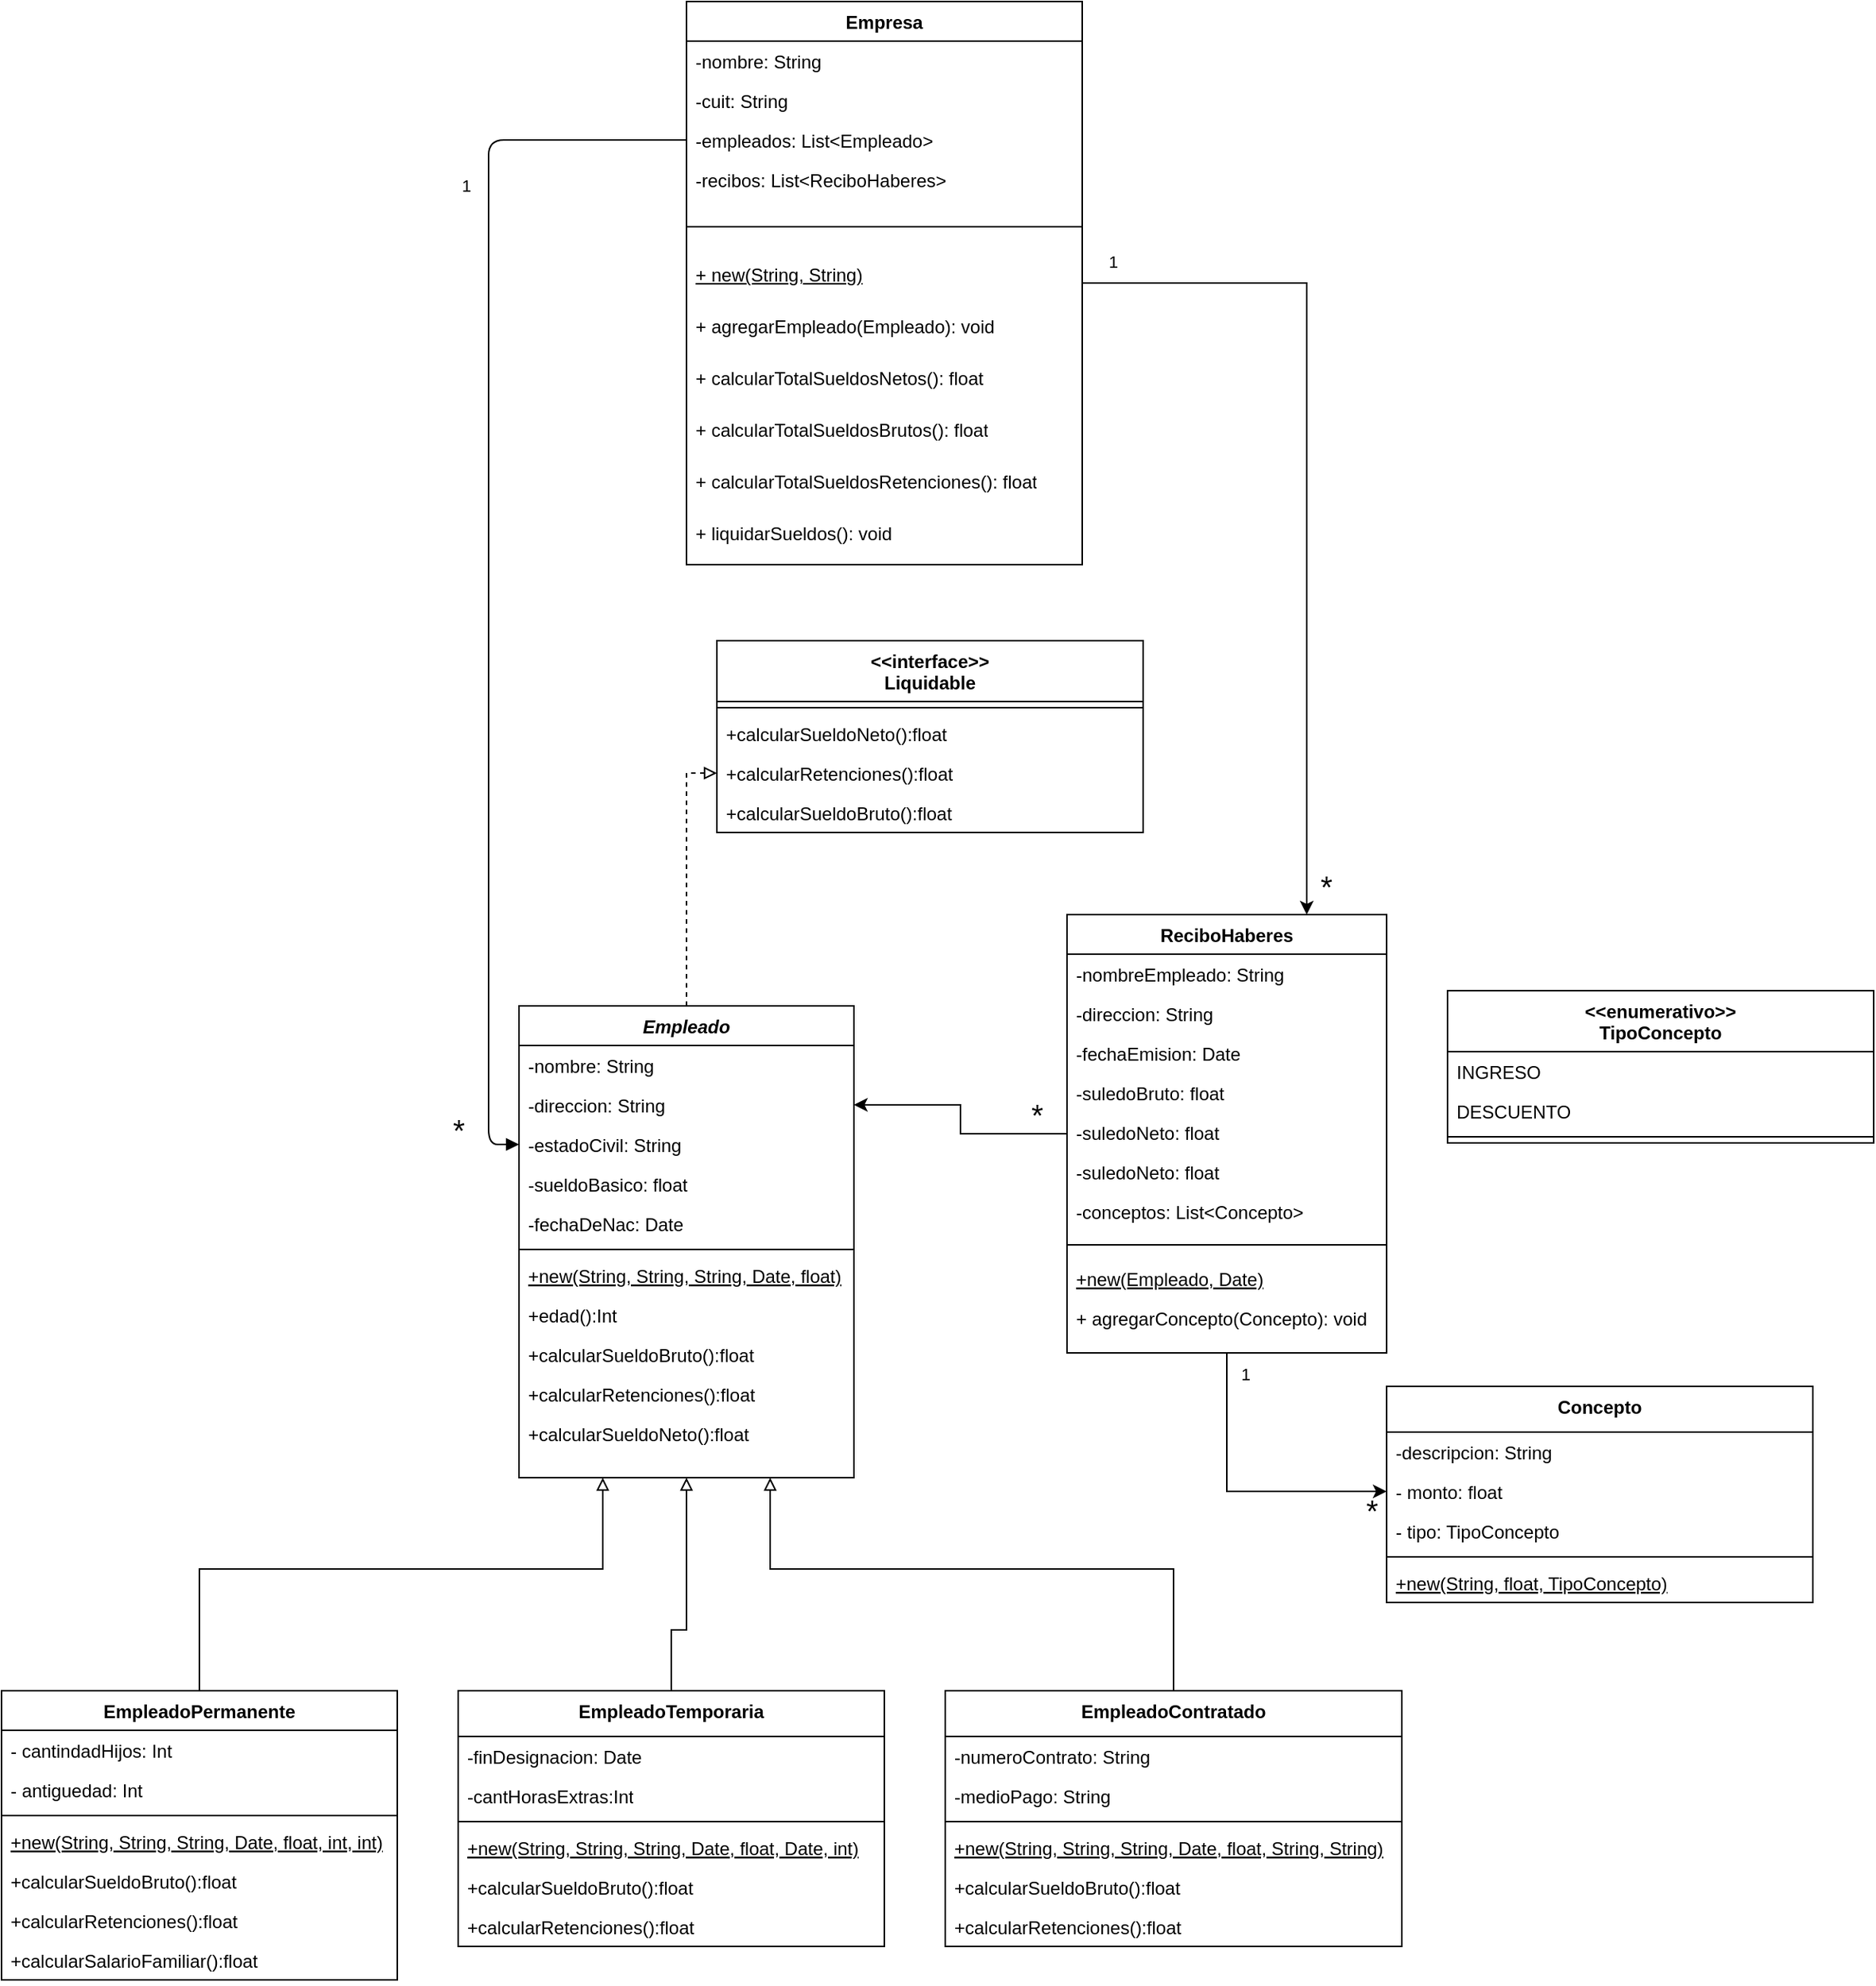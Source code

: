 <mxfile version="26.1.1">
  <diagram id="C5RBs43oDa-KdzZeNtuy" name="Page-1">
    <mxGraphModel dx="2062" dy="1900" grid="1" gridSize="10" guides="1" tooltips="1" connect="1" arrows="1" fold="1" page="1" pageScale="1" pageWidth="827" pageHeight="1169" background="none" math="0" shadow="0" adaptiveColors="auto">
      <root>
        <mxCell id="WIyWlLk6GJQsqaUBKTNV-0" />
        <mxCell id="WIyWlLk6GJQsqaUBKTNV-1" parent="WIyWlLk6GJQsqaUBKTNV-0" />
        <mxCell id="SyEZ5O2ocyd8BsSJKjrY-57" style="edgeStyle=orthogonalEdgeStyle;rounded=0;orthogonalLoop=1;jettySize=auto;html=1;entryX=0.75;entryY=0;entryDx=0;entryDy=0;" parent="WIyWlLk6GJQsqaUBKTNV-1" source="zkfFHV4jXpPFQw0GAbJ--0" target="eayp4S9XgS_MOtDc0waJ-4" edge="1">
          <mxGeometry relative="1" as="geometry">
            <Array as="points">
              <mxPoint x="838" y="-405" />
            </Array>
          </mxGeometry>
        </mxCell>
        <mxCell id="zkfFHV4jXpPFQw0GAbJ--0" value="Empresa" style="swimlane;fontStyle=1;align=center;verticalAlign=top;childLayout=stackLayout;horizontal=1;startSize=26;horizontalStack=0;resizeParent=1;resizeLast=0;collapsible=1;marginBottom=0;rounded=0;shadow=0;strokeWidth=1;" parent="WIyWlLk6GJQsqaUBKTNV-1" vertex="1">
          <mxGeometry x="430" y="-590" width="260" height="370" as="geometry">
            <mxRectangle x="230" y="140" width="160" height="26" as="alternateBounds" />
          </mxGeometry>
        </mxCell>
        <mxCell id="zWdOY6IOPtEDMCCfpQSh-7" value="-nombre: String" style="text;align=left;verticalAlign=top;spacingLeft=4;spacingRight=4;overflow=hidden;rotatable=0;points=[[0,0.5],[1,0.5]];portConstraint=eastwest;" parent="zkfFHV4jXpPFQw0GAbJ--0" vertex="1">
          <mxGeometry y="26" width="260" height="26" as="geometry" />
        </mxCell>
        <mxCell id="zWdOY6IOPtEDMCCfpQSh-8" value="-cuit: String" style="text;align=left;verticalAlign=top;spacingLeft=4;spacingRight=4;overflow=hidden;rotatable=0;points=[[0,0.5],[1,0.5]];portConstraint=eastwest;" parent="zkfFHV4jXpPFQw0GAbJ--0" vertex="1">
          <mxGeometry y="52" width="260" height="26" as="geometry" />
        </mxCell>
        <mxCell id="SyEZ5O2ocyd8BsSJKjrY-0" value="-empleados: List&lt;Empleado&gt;" style="text;align=left;verticalAlign=top;spacingLeft=4;spacingRight=4;overflow=hidden;rotatable=0;points=[[0,0.5],[1,0.5]];portConstraint=eastwest;" parent="zkfFHV4jXpPFQw0GAbJ--0" vertex="1">
          <mxGeometry y="78" width="260" height="26" as="geometry" />
        </mxCell>
        <mxCell id="SyEZ5O2ocyd8BsSJKjrY-1" value="-recibos: List&lt;ReciboHaberes&gt;" style="text;align=left;verticalAlign=top;spacingLeft=4;spacingRight=4;overflow=hidden;rotatable=0;points=[[0,0.5],[1,0.5]];portConstraint=eastwest;" parent="zkfFHV4jXpPFQw0GAbJ--0" vertex="1">
          <mxGeometry y="104" width="260" height="26" as="geometry" />
        </mxCell>
        <mxCell id="zkfFHV4jXpPFQw0GAbJ--4" value="" style="line;html=1;strokeWidth=1;align=left;verticalAlign=middle;spacingTop=-1;spacingLeft=3;spacingRight=3;rotatable=0;labelPosition=right;points=[];portConstraint=eastwest;" parent="zkfFHV4jXpPFQw0GAbJ--0" vertex="1">
          <mxGeometry y="130" width="260" height="36" as="geometry" />
        </mxCell>
        <mxCell id="eayp4S9XgS_MOtDc0waJ-3" value="&lt;u&gt;+ new(String, String)&lt;/u&gt;" style="text;strokeColor=none;fillColor=none;align=left;verticalAlign=top;spacingLeft=4;spacingRight=4;overflow=hidden;rotatable=0;points=[[0,0.5],[1,0.5]];portConstraint=eastwest;whiteSpace=wrap;html=1;" parent="zkfFHV4jXpPFQw0GAbJ--0" vertex="1">
          <mxGeometry y="166" width="260" height="34" as="geometry" />
        </mxCell>
        <mxCell id="SyEZ5O2ocyd8BsSJKjrY-3" value="+ agregarEmpleado(Empleado): void" style="text;strokeColor=none;fillColor=none;align=left;verticalAlign=top;spacingLeft=4;spacingRight=4;overflow=hidden;rotatable=0;points=[[0,0.5],[1,0.5]];portConstraint=eastwest;whiteSpace=wrap;html=1;" parent="zkfFHV4jXpPFQw0GAbJ--0" vertex="1">
          <mxGeometry y="200" width="260" height="34" as="geometry" />
        </mxCell>
        <mxCell id="SyEZ5O2ocyd8BsSJKjrY-4" value="+ calcularTotalSueldosNetos(): float" style="text;strokeColor=none;fillColor=none;align=left;verticalAlign=top;spacingLeft=4;spacingRight=4;overflow=hidden;rotatable=0;points=[[0,0.5],[1,0.5]];portConstraint=eastwest;whiteSpace=wrap;html=1;" parent="zkfFHV4jXpPFQw0GAbJ--0" vertex="1">
          <mxGeometry y="234" width="260" height="34" as="geometry" />
        </mxCell>
        <mxCell id="SyEZ5O2ocyd8BsSJKjrY-6" value="+ calcularTotalSueldosBrutos(): float" style="text;strokeColor=none;fillColor=none;align=left;verticalAlign=top;spacingLeft=4;spacingRight=4;overflow=hidden;rotatable=0;points=[[0,0.5],[1,0.5]];portConstraint=eastwest;whiteSpace=wrap;html=1;" parent="zkfFHV4jXpPFQw0GAbJ--0" vertex="1">
          <mxGeometry y="268" width="260" height="34" as="geometry" />
        </mxCell>
        <mxCell id="SyEZ5O2ocyd8BsSJKjrY-7" value="+ calcularTotalSueldosRetenciones(): float" style="text;strokeColor=none;fillColor=none;align=left;verticalAlign=top;spacingLeft=4;spacingRight=4;overflow=hidden;rotatable=0;points=[[0,0.5],[1,0.5]];portConstraint=eastwest;whiteSpace=wrap;html=1;" parent="zkfFHV4jXpPFQw0GAbJ--0" vertex="1">
          <mxGeometry y="302" width="260" height="34" as="geometry" />
        </mxCell>
        <mxCell id="SyEZ5O2ocyd8BsSJKjrY-8" value="+ liquidarSueldos(): void" style="text;strokeColor=none;fillColor=none;align=left;verticalAlign=top;spacingLeft=4;spacingRight=4;overflow=hidden;rotatable=0;points=[[0,0.5],[1,0.5]];portConstraint=eastwest;whiteSpace=wrap;html=1;" parent="zkfFHV4jXpPFQw0GAbJ--0" vertex="1">
          <mxGeometry y="336" width="260" height="34" as="geometry" />
        </mxCell>
        <mxCell id="SyEZ5O2ocyd8BsSJKjrY-55" style="edgeStyle=orthogonalEdgeStyle;rounded=0;orthogonalLoop=1;jettySize=auto;html=1;entryX=0;entryY=0.5;entryDx=0;entryDy=0;endArrow=block;endFill=0;dashed=1;" parent="WIyWlLk6GJQsqaUBKTNV-1" source="zkfFHV4jXpPFQw0GAbJ--17" target="SyEZ5O2ocyd8BsSJKjrY-51" edge="1">
          <mxGeometry relative="1" as="geometry" />
        </mxCell>
        <mxCell id="zkfFHV4jXpPFQw0GAbJ--17" value="Empleado" style="swimlane;fontStyle=3;align=center;verticalAlign=top;childLayout=stackLayout;horizontal=1;startSize=26;horizontalStack=0;resizeParent=1;resizeLast=0;collapsible=1;marginBottom=0;rounded=0;shadow=0;strokeWidth=1;" parent="WIyWlLk6GJQsqaUBKTNV-1" vertex="1">
          <mxGeometry x="320" y="70" width="220" height="310" as="geometry">
            <mxRectangle x="550" y="140" width="160" height="26" as="alternateBounds" />
          </mxGeometry>
        </mxCell>
        <mxCell id="zkfFHV4jXpPFQw0GAbJ--1" value="-nombre: String" style="text;align=left;verticalAlign=top;spacingLeft=4;spacingRight=4;overflow=hidden;rotatable=0;points=[[0,0.5],[1,0.5]];portConstraint=eastwest;" parent="zkfFHV4jXpPFQw0GAbJ--17" vertex="1">
          <mxGeometry y="26" width="220" height="26" as="geometry" />
        </mxCell>
        <mxCell id="zkfFHV4jXpPFQw0GAbJ--2" value="-direccion: String" style="text;align=left;verticalAlign=top;spacingLeft=4;spacingRight=4;overflow=hidden;rotatable=0;points=[[0,0.5],[1,0.5]];portConstraint=eastwest;rounded=0;shadow=0;html=0;" parent="zkfFHV4jXpPFQw0GAbJ--17" vertex="1">
          <mxGeometry y="52" width="220" height="26" as="geometry" />
        </mxCell>
        <mxCell id="zkfFHV4jXpPFQw0GAbJ--3" value="-estadoCivil: String" style="text;align=left;verticalAlign=top;spacingLeft=4;spacingRight=4;overflow=hidden;rotatable=0;points=[[0,0.5],[1,0.5]];portConstraint=eastwest;rounded=0;shadow=0;html=0;" parent="zkfFHV4jXpPFQw0GAbJ--17" vertex="1">
          <mxGeometry y="78" width="220" height="26" as="geometry" />
        </mxCell>
        <mxCell id="zWdOY6IOPtEDMCCfpQSh-1" value="-sueldoBasico: float" style="text;align=left;verticalAlign=top;spacingLeft=4;spacingRight=4;overflow=hidden;rotatable=0;points=[[0,0.5],[1,0.5]];portConstraint=eastwest;rounded=0;shadow=0;html=0;" parent="zkfFHV4jXpPFQw0GAbJ--17" vertex="1">
          <mxGeometry y="104" width="220" height="26" as="geometry" />
        </mxCell>
        <mxCell id="zWdOY6IOPtEDMCCfpQSh-2" value="-fechaDeNac: Date" style="text;align=left;verticalAlign=top;spacingLeft=4;spacingRight=4;overflow=hidden;rotatable=0;points=[[0,0.5],[1,0.5]];portConstraint=eastwest;rounded=0;shadow=0;html=0;" parent="zkfFHV4jXpPFQw0GAbJ--17" vertex="1">
          <mxGeometry y="130" width="220" height="26" as="geometry" />
        </mxCell>
        <mxCell id="zkfFHV4jXpPFQw0GAbJ--23" value="" style="line;html=1;strokeWidth=1;align=left;verticalAlign=middle;spacingTop=-1;spacingLeft=3;spacingRight=3;rotatable=0;labelPosition=right;points=[];portConstraint=eastwest;" parent="zkfFHV4jXpPFQw0GAbJ--17" vertex="1">
          <mxGeometry y="156" width="220" height="8" as="geometry" />
        </mxCell>
        <mxCell id="SyEZ5O2ocyd8BsSJKjrY-9" value="+new(String, String, String, Date, float)" style="text;align=left;verticalAlign=top;spacingLeft=4;spacingRight=4;overflow=hidden;rotatable=0;points=[[0,0.5],[1,0.5]];portConstraint=eastwest;fontStyle=4" parent="zkfFHV4jXpPFQw0GAbJ--17" vertex="1">
          <mxGeometry y="164" width="220" height="26" as="geometry" />
        </mxCell>
        <mxCell id="zkfFHV4jXpPFQw0GAbJ--25" value="+edad():Int" style="text;align=left;verticalAlign=top;spacingLeft=4;spacingRight=4;overflow=hidden;rotatable=0;points=[[0,0.5],[1,0.5]];portConstraint=eastwest;fontStyle=0" parent="zkfFHV4jXpPFQw0GAbJ--17" vertex="1">
          <mxGeometry y="190" width="220" height="26" as="geometry" />
        </mxCell>
        <mxCell id="eayp4S9XgS_MOtDc0waJ-0" value="+calcularSueldoBruto():float" style="text;align=left;verticalAlign=top;spacingLeft=4;spacingRight=4;overflow=hidden;rotatable=0;points=[[0,0.5],[1,0.5]];portConstraint=eastwest;fontStyle=0" parent="zkfFHV4jXpPFQw0GAbJ--17" vertex="1">
          <mxGeometry y="216" width="220" height="26" as="geometry" />
        </mxCell>
        <mxCell id="eayp4S9XgS_MOtDc0waJ-1" value="+calcularRetenciones():float " style="text;align=left;verticalAlign=top;spacingLeft=4;spacingRight=4;overflow=hidden;rotatable=0;points=[[0,0.5],[1,0.5]];portConstraint=eastwest;fontStyle=0" parent="zkfFHV4jXpPFQw0GAbJ--17" vertex="1">
          <mxGeometry y="242" width="220" height="26" as="geometry" />
        </mxCell>
        <mxCell id="eayp4S9XgS_MOtDc0waJ-2" value="+calcularSueldoNeto():float" style="text;align=left;verticalAlign=top;spacingLeft=4;spacingRight=4;overflow=hidden;rotatable=0;points=[[0,0.5],[1,0.5]];portConstraint=eastwest;fontStyle=0" parent="zkfFHV4jXpPFQw0GAbJ--17" vertex="1">
          <mxGeometry y="268" width="220" height="26" as="geometry" />
        </mxCell>
        <mxCell id="zWdOY6IOPtEDMCCfpQSh-3" value="EmpleadoPermanente" style="swimlane;fontStyle=1;align=center;verticalAlign=top;childLayout=stackLayout;horizontal=1;startSize=26;horizontalStack=0;resizeParent=1;resizeParentMax=0;resizeLast=0;collapsible=1;marginBottom=0;whiteSpace=wrap;html=1;" parent="WIyWlLk6GJQsqaUBKTNV-1" vertex="1">
          <mxGeometry x="-20" y="520" width="260" height="190" as="geometry" />
        </mxCell>
        <mxCell id="zWdOY6IOPtEDMCCfpQSh-4" value="- cantindadHijos: Int" style="text;strokeColor=none;fillColor=none;align=left;verticalAlign=top;spacingLeft=4;spacingRight=4;overflow=hidden;rotatable=0;points=[[0,0.5],[1,0.5]];portConstraint=eastwest;whiteSpace=wrap;html=1;" parent="zWdOY6IOPtEDMCCfpQSh-3" vertex="1">
          <mxGeometry y="26" width="260" height="26" as="geometry" />
        </mxCell>
        <mxCell id="zWdOY6IOPtEDMCCfpQSh-19" value="- antiguedad: Int" style="text;strokeColor=none;fillColor=none;align=left;verticalAlign=top;spacingLeft=4;spacingRight=4;overflow=hidden;rotatable=0;points=[[0,0.5],[1,0.5]];portConstraint=eastwest;whiteSpace=wrap;html=1;" parent="zWdOY6IOPtEDMCCfpQSh-3" vertex="1">
          <mxGeometry y="52" width="260" height="26" as="geometry" />
        </mxCell>
        <mxCell id="zWdOY6IOPtEDMCCfpQSh-5" value="" style="line;strokeWidth=1;fillColor=none;align=left;verticalAlign=middle;spacingTop=-1;spacingLeft=3;spacingRight=3;rotatable=0;labelPosition=right;points=[];portConstraint=eastwest;strokeColor=inherit;" parent="zWdOY6IOPtEDMCCfpQSh-3" vertex="1">
          <mxGeometry y="78" width="260" height="8" as="geometry" />
        </mxCell>
        <mxCell id="SyEZ5O2ocyd8BsSJKjrY-10" value="+new(String, String, String, Date, float, int, int)" style="text;align=left;verticalAlign=top;spacingLeft=4;spacingRight=4;overflow=hidden;rotatable=0;points=[[0,0.5],[1,0.5]];portConstraint=eastwest;fontStyle=4" parent="zWdOY6IOPtEDMCCfpQSh-3" vertex="1">
          <mxGeometry y="86" width="260" height="26" as="geometry" />
        </mxCell>
        <mxCell id="SyEZ5O2ocyd8BsSJKjrY-11" value="+calcularSueldoBruto():float" style="text;align=left;verticalAlign=top;spacingLeft=4;spacingRight=4;overflow=hidden;rotatable=0;points=[[0,0.5],[1,0.5]];portConstraint=eastwest;fontStyle=0" parent="zWdOY6IOPtEDMCCfpQSh-3" vertex="1">
          <mxGeometry y="112" width="260" height="26" as="geometry" />
        </mxCell>
        <mxCell id="SyEZ5O2ocyd8BsSJKjrY-12" value="+calcularRetenciones():float " style="text;align=left;verticalAlign=top;spacingLeft=4;spacingRight=4;overflow=hidden;rotatable=0;points=[[0,0.5],[1,0.5]];portConstraint=eastwest;fontStyle=0" parent="zWdOY6IOPtEDMCCfpQSh-3" vertex="1">
          <mxGeometry y="138" width="260" height="26" as="geometry" />
        </mxCell>
        <mxCell id="SyEZ5O2ocyd8BsSJKjrY-13" value="+calcularSalarioFamiliar():float " style="text;align=left;verticalAlign=top;spacingLeft=4;spacingRight=4;overflow=hidden;rotatable=0;points=[[0,0.5],[1,0.5]];portConstraint=eastwest;fontStyle=0" parent="zWdOY6IOPtEDMCCfpQSh-3" vertex="1">
          <mxGeometry y="164" width="260" height="26" as="geometry" />
        </mxCell>
        <mxCell id="zWdOY6IOPtEDMCCfpQSh-12" style="edgeStyle=orthogonalEdgeStyle;rounded=1;orthogonalLoop=1;jettySize=auto;html=1;exitX=0;exitY=0.5;exitDx=0;exitDy=0;entryX=0;entryY=0.5;entryDx=0;entryDy=0;curved=0;endArrow=block;endFill=1;" parent="WIyWlLk6GJQsqaUBKTNV-1" source="SyEZ5O2ocyd8BsSJKjrY-0" target="zkfFHV4jXpPFQw0GAbJ--3" edge="1">
          <mxGeometry relative="1" as="geometry" />
        </mxCell>
        <mxCell id="zWdOY6IOPtEDMCCfpQSh-13" value="1" style="edgeLabel;html=1;align=center;verticalAlign=middle;resizable=0;points=[];" parent="zWdOY6IOPtEDMCCfpQSh-12" vertex="1" connectable="0">
          <mxGeometry x="-0.582" y="3" relative="1" as="geometry">
            <mxPoint x="-18" y="-10" as="offset" />
          </mxGeometry>
        </mxCell>
        <mxCell id="zWdOY6IOPtEDMCCfpQSh-14" value="&lt;font style=&quot;font-size: 20px;&quot;&gt;*&lt;/font&gt;" style="edgeLabel;html=1;align=center;verticalAlign=middle;resizable=0;points=[];" parent="zWdOY6IOPtEDMCCfpQSh-12" vertex="1" connectable="0">
          <mxGeometry x="-0.582" y="3" relative="1" as="geometry">
            <mxPoint x="-23" y="610" as="offset" />
          </mxGeometry>
        </mxCell>
        <mxCell id="SyEZ5O2ocyd8BsSJKjrY-58" value="1" style="edgeLabel;html=1;align=center;verticalAlign=middle;resizable=0;points=[];" parent="zWdOY6IOPtEDMCCfpQSh-12" vertex="1" connectable="0">
          <mxGeometry x="-0.582" y="3" relative="1" as="geometry">
            <mxPoint x="407" y="40" as="offset" />
          </mxGeometry>
        </mxCell>
        <mxCell id="SyEZ5O2ocyd8BsSJKjrY-59" value="&lt;font style=&quot;font-size: 20px;&quot;&gt;*&lt;/font&gt;" style="edgeLabel;html=1;align=center;verticalAlign=middle;resizable=0;points=[];" parent="zWdOY6IOPtEDMCCfpQSh-12" vertex="1" connectable="0">
          <mxGeometry x="-0.582" y="3" relative="1" as="geometry">
            <mxPoint x="547" y="450" as="offset" />
          </mxGeometry>
        </mxCell>
        <mxCell id="SyEZ5O2ocyd8BsSJKjrY-60" value="&lt;font style=&quot;font-size: 20px;&quot;&gt;*&lt;/font&gt;" style="edgeLabel;html=1;align=center;verticalAlign=middle;resizable=0;points=[];" parent="zWdOY6IOPtEDMCCfpQSh-12" vertex="1" connectable="0">
          <mxGeometry x="-0.582" y="3" relative="1" as="geometry">
            <mxPoint x="357" y="600" as="offset" />
          </mxGeometry>
        </mxCell>
        <mxCell id="SyEZ5O2ocyd8BsSJKjrY-61" value="&lt;font style=&quot;font-size: 20px;&quot;&gt;*&lt;/font&gt;" style="edgeLabel;html=1;align=center;verticalAlign=middle;resizable=0;points=[];" parent="zWdOY6IOPtEDMCCfpQSh-12" vertex="1" connectable="0">
          <mxGeometry x="-0.582" y="3" relative="1" as="geometry">
            <mxPoint x="577" y="860" as="offset" />
          </mxGeometry>
        </mxCell>
        <mxCell id="zWdOY6IOPtEDMCCfpQSh-15" value="EmpleadoTemporaria" style="swimlane;fontStyle=1;align=center;verticalAlign=top;childLayout=stackLayout;horizontal=1;startSize=30;horizontalStack=0;resizeParent=1;resizeParentMax=0;resizeLast=0;collapsible=1;marginBottom=0;whiteSpace=wrap;html=1;" parent="WIyWlLk6GJQsqaUBKTNV-1" vertex="1">
          <mxGeometry x="280" y="520" width="280" height="168" as="geometry" />
        </mxCell>
        <mxCell id="zWdOY6IOPtEDMCCfpQSh-16" value="-finDesignacion: Date" style="text;strokeColor=none;fillColor=none;align=left;verticalAlign=top;spacingLeft=4;spacingRight=4;overflow=hidden;rotatable=0;points=[[0,0.5],[1,0.5]];portConstraint=eastwest;whiteSpace=wrap;html=1;" parent="zWdOY6IOPtEDMCCfpQSh-15" vertex="1">
          <mxGeometry y="30" width="280" height="26" as="geometry" />
        </mxCell>
        <mxCell id="zWdOY6IOPtEDMCCfpQSh-20" value="-cantHorasExtras:Int" style="text;strokeColor=none;fillColor=none;align=left;verticalAlign=top;spacingLeft=4;spacingRight=4;overflow=hidden;rotatable=0;points=[[0,0.5],[1,0.5]];portConstraint=eastwest;whiteSpace=wrap;html=1;" parent="zWdOY6IOPtEDMCCfpQSh-15" vertex="1">
          <mxGeometry y="56" width="280" height="26" as="geometry" />
        </mxCell>
        <mxCell id="zWdOY6IOPtEDMCCfpQSh-17" value="" style="line;strokeWidth=1;fillColor=none;align=left;verticalAlign=middle;spacingTop=-1;spacingLeft=3;spacingRight=3;rotatable=0;labelPosition=right;points=[];portConstraint=eastwest;strokeColor=inherit;" parent="zWdOY6IOPtEDMCCfpQSh-15" vertex="1">
          <mxGeometry y="82" width="280" height="8" as="geometry" />
        </mxCell>
        <mxCell id="SyEZ5O2ocyd8BsSJKjrY-16" value="+new(String, String, String, Date, float, Date, int)" style="text;align=left;verticalAlign=top;spacingLeft=4;spacingRight=4;overflow=hidden;rotatable=0;points=[[0,0.5],[1,0.5]];portConstraint=eastwest;fontStyle=4" parent="zWdOY6IOPtEDMCCfpQSh-15" vertex="1">
          <mxGeometry y="90" width="280" height="26" as="geometry" />
        </mxCell>
        <mxCell id="SyEZ5O2ocyd8BsSJKjrY-14" value="+calcularSueldoBruto():float" style="text;align=left;verticalAlign=top;spacingLeft=4;spacingRight=4;overflow=hidden;rotatable=0;points=[[0,0.5],[1,0.5]];portConstraint=eastwest;fontStyle=0" parent="zWdOY6IOPtEDMCCfpQSh-15" vertex="1">
          <mxGeometry y="116" width="280" height="26" as="geometry" />
        </mxCell>
        <mxCell id="SyEZ5O2ocyd8BsSJKjrY-15" value="+calcularRetenciones():float " style="text;align=left;verticalAlign=top;spacingLeft=4;spacingRight=4;overflow=hidden;rotatable=0;points=[[0,0.5],[1,0.5]];portConstraint=eastwest;fontStyle=0" parent="zWdOY6IOPtEDMCCfpQSh-15" vertex="1">
          <mxGeometry y="142" width="280" height="26" as="geometry" />
        </mxCell>
        <mxCell id="zWdOY6IOPtEDMCCfpQSh-22" value="" style="endArrow=block;html=1;rounded=0;exitX=0.5;exitY=0;exitDx=0;exitDy=0;endFill=0;entryX=0.5;entryY=1;entryDx=0;entryDy=0;" parent="WIyWlLk6GJQsqaUBKTNV-1" source="zWdOY6IOPtEDMCCfpQSh-15" target="zkfFHV4jXpPFQw0GAbJ--17" edge="1">
          <mxGeometry width="50" height="50" relative="1" as="geometry">
            <mxPoint x="400" y="340" as="sourcePoint" />
            <mxPoint x="440" y="380" as="targetPoint" />
            <Array as="points">
              <mxPoint x="420" y="480" />
              <mxPoint x="430" y="480" />
              <mxPoint x="430" y="440" />
            </Array>
          </mxGeometry>
        </mxCell>
        <mxCell id="SyEZ5O2ocyd8BsSJKjrY-54" style="edgeStyle=orthogonalEdgeStyle;rounded=0;orthogonalLoop=1;jettySize=auto;html=1;entryX=1;entryY=0.5;entryDx=0;entryDy=0;" parent="WIyWlLk6GJQsqaUBKTNV-1" source="eayp4S9XgS_MOtDc0waJ-4" target="zkfFHV4jXpPFQw0GAbJ--2" edge="1">
          <mxGeometry relative="1" as="geometry" />
        </mxCell>
        <mxCell id="SyEZ5O2ocyd8BsSJKjrY-56" style="edgeStyle=orthogonalEdgeStyle;rounded=0;orthogonalLoop=1;jettySize=auto;html=1;entryX=0;entryY=0.5;entryDx=0;entryDy=0;" parent="WIyWlLk6GJQsqaUBKTNV-1" source="eayp4S9XgS_MOtDc0waJ-4" target="SyEZ5O2ocyd8BsSJKjrY-34" edge="1">
          <mxGeometry relative="1" as="geometry" />
        </mxCell>
        <mxCell id="eayp4S9XgS_MOtDc0waJ-4" value="ReciboHaberes" style="swimlane;fontStyle=1;align=center;verticalAlign=top;childLayout=stackLayout;horizontal=1;startSize=26;horizontalStack=0;resizeParent=1;resizeLast=0;collapsible=1;marginBottom=0;rounded=0;shadow=0;strokeWidth=1;" parent="WIyWlLk6GJQsqaUBKTNV-1" vertex="1">
          <mxGeometry x="680" y="10" width="210" height="288" as="geometry">
            <mxRectangle x="230" y="140" width="160" height="26" as="alternateBounds" />
          </mxGeometry>
        </mxCell>
        <mxCell id="eayp4S9XgS_MOtDc0waJ-5" value="-nombreEmpleado: String" style="text;align=left;verticalAlign=top;spacingLeft=4;spacingRight=4;overflow=hidden;rotatable=0;points=[[0,0.5],[1,0.5]];portConstraint=eastwest;" parent="eayp4S9XgS_MOtDc0waJ-4" vertex="1">
          <mxGeometry y="26" width="210" height="26" as="geometry" />
        </mxCell>
        <mxCell id="eayp4S9XgS_MOtDc0waJ-6" value="-direccion: String" style="text;align=left;verticalAlign=top;spacingLeft=4;spacingRight=4;overflow=hidden;rotatable=0;points=[[0,0.5],[1,0.5]];portConstraint=eastwest;" parent="eayp4S9XgS_MOtDc0waJ-4" vertex="1">
          <mxGeometry y="52" width="210" height="26" as="geometry" />
        </mxCell>
        <mxCell id="SyEZ5O2ocyd8BsSJKjrY-27" value="-fechaEmision: Date" style="text;align=left;verticalAlign=top;spacingLeft=4;spacingRight=4;overflow=hidden;rotatable=0;points=[[0,0.5],[1,0.5]];portConstraint=eastwest;" parent="eayp4S9XgS_MOtDc0waJ-4" vertex="1">
          <mxGeometry y="78" width="210" height="26" as="geometry" />
        </mxCell>
        <mxCell id="SyEZ5O2ocyd8BsSJKjrY-28" value="-suledoBruto: float" style="text;align=left;verticalAlign=top;spacingLeft=4;spacingRight=4;overflow=hidden;rotatable=0;points=[[0,0.5],[1,0.5]];portConstraint=eastwest;" parent="eayp4S9XgS_MOtDc0waJ-4" vertex="1">
          <mxGeometry y="104" width="210" height="26" as="geometry" />
        </mxCell>
        <mxCell id="SyEZ5O2ocyd8BsSJKjrY-53" value="-suledoNeto: float" style="text;align=left;verticalAlign=top;spacingLeft=4;spacingRight=4;overflow=hidden;rotatable=0;points=[[0,0.5],[1,0.5]];portConstraint=eastwest;" parent="eayp4S9XgS_MOtDc0waJ-4" vertex="1">
          <mxGeometry y="130" width="210" height="26" as="geometry" />
        </mxCell>
        <mxCell id="SyEZ5O2ocyd8BsSJKjrY-29" value="-suledoNeto: float" style="text;align=left;verticalAlign=top;spacingLeft=4;spacingRight=4;overflow=hidden;rotatable=0;points=[[0,0.5],[1,0.5]];portConstraint=eastwest;" parent="eayp4S9XgS_MOtDc0waJ-4" vertex="1">
          <mxGeometry y="156" width="210" height="26" as="geometry" />
        </mxCell>
        <mxCell id="SyEZ5O2ocyd8BsSJKjrY-30" value="-conceptos: List&lt;Concepto&gt;" style="text;align=left;verticalAlign=top;spacingLeft=4;spacingRight=4;overflow=hidden;rotatable=0;points=[[0,0.5],[1,0.5]];portConstraint=eastwest;" parent="eayp4S9XgS_MOtDc0waJ-4" vertex="1">
          <mxGeometry y="182" width="210" height="26" as="geometry" />
        </mxCell>
        <mxCell id="eayp4S9XgS_MOtDc0waJ-7" value="" style="line;html=1;strokeWidth=1;align=left;verticalAlign=middle;spacingTop=-1;spacingLeft=3;spacingRight=3;rotatable=0;labelPosition=right;points=[];portConstraint=eastwest;" parent="eayp4S9XgS_MOtDc0waJ-4" vertex="1">
          <mxGeometry y="208" width="210" height="18" as="geometry" />
        </mxCell>
        <mxCell id="SyEZ5O2ocyd8BsSJKjrY-31" value="+new(Empleado, Date)" style="text;align=left;verticalAlign=top;spacingLeft=4;spacingRight=4;overflow=hidden;rotatable=0;points=[[0,0.5],[1,0.5]];portConstraint=eastwest;fontStyle=4" parent="eayp4S9XgS_MOtDc0waJ-4" vertex="1">
          <mxGeometry y="226" width="210" height="26" as="geometry" />
        </mxCell>
        <mxCell id="eayp4S9XgS_MOtDc0waJ-8" value="+ agregarConcepto(Concepto): void" style="text;strokeColor=none;fillColor=none;align=left;verticalAlign=top;spacingLeft=4;spacingRight=4;overflow=hidden;rotatable=0;points=[[0,0.5],[1,0.5]];portConstraint=eastwest;whiteSpace=wrap;html=1;" parent="eayp4S9XgS_MOtDc0waJ-4" vertex="1">
          <mxGeometry y="252" width="210" height="36" as="geometry" />
        </mxCell>
        <mxCell id="SyEZ5O2ocyd8BsSJKjrY-5" value="" style="endArrow=block;html=1;rounded=0;exitX=0.5;exitY=0;exitDx=0;exitDy=0;entryX=0.25;entryY=1;entryDx=0;entryDy=0;endFill=0;" parent="WIyWlLk6GJQsqaUBKTNV-1" source="zWdOY6IOPtEDMCCfpQSh-3" target="zkfFHV4jXpPFQw0GAbJ--17" edge="1">
          <mxGeometry width="50" height="50" relative="1" as="geometry">
            <mxPoint x="280" y="540" as="sourcePoint" />
            <mxPoint x="320" y="197" as="targetPoint" />
            <Array as="points">
              <mxPoint x="110" y="440" />
              <mxPoint x="375" y="440" />
            </Array>
          </mxGeometry>
        </mxCell>
        <mxCell id="SyEZ5O2ocyd8BsSJKjrY-17" value="EmpleadoContratado" style="swimlane;fontStyle=1;align=center;verticalAlign=top;childLayout=stackLayout;horizontal=1;startSize=30;horizontalStack=0;resizeParent=1;resizeParentMax=0;resizeLast=0;collapsible=1;marginBottom=0;whiteSpace=wrap;html=1;" parent="WIyWlLk6GJQsqaUBKTNV-1" vertex="1">
          <mxGeometry x="600" y="520" width="300" height="168" as="geometry" />
        </mxCell>
        <mxCell id="SyEZ5O2ocyd8BsSJKjrY-18" value="-numeroContrato: String" style="text;strokeColor=none;fillColor=none;align=left;verticalAlign=top;spacingLeft=4;spacingRight=4;overflow=hidden;rotatable=0;points=[[0,0.5],[1,0.5]];portConstraint=eastwest;whiteSpace=wrap;html=1;" parent="SyEZ5O2ocyd8BsSJKjrY-17" vertex="1">
          <mxGeometry y="30" width="300" height="26" as="geometry" />
        </mxCell>
        <mxCell id="SyEZ5O2ocyd8BsSJKjrY-19" value="-medioPago: String" style="text;strokeColor=none;fillColor=none;align=left;verticalAlign=top;spacingLeft=4;spacingRight=4;overflow=hidden;rotatable=0;points=[[0,0.5],[1,0.5]];portConstraint=eastwest;whiteSpace=wrap;html=1;" parent="SyEZ5O2ocyd8BsSJKjrY-17" vertex="1">
          <mxGeometry y="56" width="300" height="26" as="geometry" />
        </mxCell>
        <mxCell id="SyEZ5O2ocyd8BsSJKjrY-20" value="" style="line;strokeWidth=1;fillColor=none;align=left;verticalAlign=middle;spacingTop=-1;spacingLeft=3;spacingRight=3;rotatable=0;labelPosition=right;points=[];portConstraint=eastwest;strokeColor=inherit;" parent="SyEZ5O2ocyd8BsSJKjrY-17" vertex="1">
          <mxGeometry y="82" width="300" height="8" as="geometry" />
        </mxCell>
        <mxCell id="SyEZ5O2ocyd8BsSJKjrY-21" value="+new(String, String, String, Date, float, String, String)" style="text;align=left;verticalAlign=top;spacingLeft=4;spacingRight=4;overflow=hidden;rotatable=0;points=[[0,0.5],[1,0.5]];portConstraint=eastwest;fontStyle=4" parent="SyEZ5O2ocyd8BsSJKjrY-17" vertex="1">
          <mxGeometry y="90" width="300" height="26" as="geometry" />
        </mxCell>
        <mxCell id="SyEZ5O2ocyd8BsSJKjrY-22" value="+calcularSueldoBruto():float" style="text;align=left;verticalAlign=top;spacingLeft=4;spacingRight=4;overflow=hidden;rotatable=0;points=[[0,0.5],[1,0.5]];portConstraint=eastwest;fontStyle=0" parent="SyEZ5O2ocyd8BsSJKjrY-17" vertex="1">
          <mxGeometry y="116" width="300" height="26" as="geometry" />
        </mxCell>
        <mxCell id="SyEZ5O2ocyd8BsSJKjrY-23" value="+calcularRetenciones():float " style="text;align=left;verticalAlign=top;spacingLeft=4;spacingRight=4;overflow=hidden;rotatable=0;points=[[0,0.5],[1,0.5]];portConstraint=eastwest;fontStyle=0" parent="SyEZ5O2ocyd8BsSJKjrY-17" vertex="1">
          <mxGeometry y="142" width="300" height="26" as="geometry" />
        </mxCell>
        <mxCell id="SyEZ5O2ocyd8BsSJKjrY-26" value="" style="endArrow=block;html=1;rounded=0;exitX=0.5;exitY=0;exitDx=0;exitDy=0;endFill=0;entryX=0.75;entryY=1;entryDx=0;entryDy=0;" parent="WIyWlLk6GJQsqaUBKTNV-1" source="SyEZ5O2ocyd8BsSJKjrY-17" target="zkfFHV4jXpPFQw0GAbJ--17" edge="1">
          <mxGeometry width="50" height="50" relative="1" as="geometry">
            <mxPoint x="750" y="520" as="sourcePoint" />
            <mxPoint x="485" y="390" as="targetPoint" />
            <Array as="points">
              <mxPoint x="750" y="440" />
              <mxPoint x="485" y="440" />
            </Array>
          </mxGeometry>
        </mxCell>
        <mxCell id="SyEZ5O2ocyd8BsSJKjrY-32" value="Concepto" style="swimlane;fontStyle=1;align=center;verticalAlign=top;childLayout=stackLayout;horizontal=1;startSize=30;horizontalStack=0;resizeParent=1;resizeParentMax=0;resizeLast=0;collapsible=1;marginBottom=0;whiteSpace=wrap;html=1;" parent="WIyWlLk6GJQsqaUBKTNV-1" vertex="1">
          <mxGeometry x="890" y="320" width="280" height="142" as="geometry" />
        </mxCell>
        <mxCell id="SyEZ5O2ocyd8BsSJKjrY-33" value="-descripcion: String" style="text;strokeColor=none;fillColor=none;align=left;verticalAlign=top;spacingLeft=4;spacingRight=4;overflow=hidden;rotatable=0;points=[[0,0.5],[1,0.5]];portConstraint=eastwest;whiteSpace=wrap;html=1;" parent="SyEZ5O2ocyd8BsSJKjrY-32" vertex="1">
          <mxGeometry y="30" width="280" height="26" as="geometry" />
        </mxCell>
        <mxCell id="SyEZ5O2ocyd8BsSJKjrY-34" value="- monto: float" style="text;strokeColor=none;fillColor=none;align=left;verticalAlign=top;spacingLeft=4;spacingRight=4;overflow=hidden;rotatable=0;points=[[0,0.5],[1,0.5]];portConstraint=eastwest;whiteSpace=wrap;html=1;" parent="SyEZ5O2ocyd8BsSJKjrY-32" vertex="1">
          <mxGeometry y="56" width="280" height="26" as="geometry" />
        </mxCell>
        <mxCell id="SyEZ5O2ocyd8BsSJKjrY-39" value="- tipo: TipoConcepto" style="text;strokeColor=none;fillColor=none;align=left;verticalAlign=top;spacingLeft=4;spacingRight=4;overflow=hidden;rotatable=0;points=[[0,0.5],[1,0.5]];portConstraint=eastwest;whiteSpace=wrap;html=1;" parent="SyEZ5O2ocyd8BsSJKjrY-32" vertex="1">
          <mxGeometry y="82" width="280" height="26" as="geometry" />
        </mxCell>
        <mxCell id="SyEZ5O2ocyd8BsSJKjrY-35" value="" style="line;strokeWidth=1;fillColor=none;align=left;verticalAlign=middle;spacingTop=-1;spacingLeft=3;spacingRight=3;rotatable=0;labelPosition=right;points=[];portConstraint=eastwest;strokeColor=inherit;" parent="SyEZ5O2ocyd8BsSJKjrY-32" vertex="1">
          <mxGeometry y="108" width="280" height="8" as="geometry" />
        </mxCell>
        <mxCell id="SyEZ5O2ocyd8BsSJKjrY-36" value="+new(String, float, TipoConcepto)" style="text;align=left;verticalAlign=top;spacingLeft=4;spacingRight=4;overflow=hidden;rotatable=0;points=[[0,0.5],[1,0.5]];portConstraint=eastwest;fontStyle=4" parent="SyEZ5O2ocyd8BsSJKjrY-32" vertex="1">
          <mxGeometry y="116" width="280" height="26" as="geometry" />
        </mxCell>
        <mxCell id="SyEZ5O2ocyd8BsSJKjrY-40" value="&amp;lt;&amp;lt;enumerativo&amp;gt;&amp;gt;&lt;div&gt;TipoConcepto&lt;/div&gt;" style="swimlane;fontStyle=1;align=center;verticalAlign=top;childLayout=stackLayout;horizontal=1;startSize=40;horizontalStack=0;resizeParent=1;resizeParentMax=0;resizeLast=0;collapsible=1;marginBottom=0;whiteSpace=wrap;html=1;" parent="WIyWlLk6GJQsqaUBKTNV-1" vertex="1">
          <mxGeometry x="930" y="60" width="280" height="100" as="geometry" />
        </mxCell>
        <mxCell id="SyEZ5O2ocyd8BsSJKjrY-41" value="INGRESO" style="text;strokeColor=none;fillColor=none;align=left;verticalAlign=top;spacingLeft=4;spacingRight=4;overflow=hidden;rotatable=0;points=[[0,0.5],[1,0.5]];portConstraint=eastwest;whiteSpace=wrap;html=1;" parent="SyEZ5O2ocyd8BsSJKjrY-40" vertex="1">
          <mxGeometry y="40" width="280" height="26" as="geometry" />
        </mxCell>
        <mxCell id="SyEZ5O2ocyd8BsSJKjrY-42" value="DESCUENTO" style="text;strokeColor=none;fillColor=none;align=left;verticalAlign=top;spacingLeft=4;spacingRight=4;overflow=hidden;rotatable=0;points=[[0,0.5],[1,0.5]];portConstraint=eastwest;whiteSpace=wrap;html=1;" parent="SyEZ5O2ocyd8BsSJKjrY-40" vertex="1">
          <mxGeometry y="66" width="280" height="26" as="geometry" />
        </mxCell>
        <mxCell id="SyEZ5O2ocyd8BsSJKjrY-44" value="" style="line;strokeWidth=1;fillColor=none;align=left;verticalAlign=middle;spacingTop=-1;spacingLeft=3;spacingRight=3;rotatable=0;labelPosition=right;points=[];portConstraint=eastwest;strokeColor=inherit;" parent="SyEZ5O2ocyd8BsSJKjrY-40" vertex="1">
          <mxGeometry y="92" width="280" height="8" as="geometry" />
        </mxCell>
        <mxCell id="SyEZ5O2ocyd8BsSJKjrY-46" value="&amp;lt;&amp;lt;interface&amp;gt;&amp;gt;&lt;div&gt;Liquidable&lt;/div&gt;" style="swimlane;fontStyle=1;align=center;verticalAlign=top;childLayout=stackLayout;horizontal=1;startSize=40;horizontalStack=0;resizeParent=1;resizeParentMax=0;resizeLast=0;collapsible=1;marginBottom=0;whiteSpace=wrap;html=1;" parent="WIyWlLk6GJQsqaUBKTNV-1" vertex="1">
          <mxGeometry x="450" y="-170" width="280" height="126" as="geometry" />
        </mxCell>
        <mxCell id="SyEZ5O2ocyd8BsSJKjrY-49" value="" style="line;strokeWidth=1;fillColor=none;align=left;verticalAlign=middle;spacingTop=-1;spacingLeft=3;spacingRight=3;rotatable=0;labelPosition=right;points=[];portConstraint=eastwest;strokeColor=inherit;" parent="SyEZ5O2ocyd8BsSJKjrY-46" vertex="1">
          <mxGeometry y="40" width="280" height="8" as="geometry" />
        </mxCell>
        <mxCell id="SyEZ5O2ocyd8BsSJKjrY-52" value="+calcularSueldoNeto():float" style="text;align=left;verticalAlign=top;spacingLeft=4;spacingRight=4;overflow=hidden;rotatable=0;points=[[0,0.5],[1,0.5]];portConstraint=eastwest;fontStyle=0" parent="SyEZ5O2ocyd8BsSJKjrY-46" vertex="1">
          <mxGeometry y="48" width="280" height="26" as="geometry" />
        </mxCell>
        <mxCell id="SyEZ5O2ocyd8BsSJKjrY-51" value="+calcularRetenciones():float " style="text;align=left;verticalAlign=top;spacingLeft=4;spacingRight=4;overflow=hidden;rotatable=0;points=[[0,0.5],[1,0.5]];portConstraint=eastwest;fontStyle=0" parent="SyEZ5O2ocyd8BsSJKjrY-46" vertex="1">
          <mxGeometry y="74" width="280" height="26" as="geometry" />
        </mxCell>
        <mxCell id="SyEZ5O2ocyd8BsSJKjrY-50" value="+calcularSueldoBruto():float" style="text;align=left;verticalAlign=top;spacingLeft=4;spacingRight=4;overflow=hidden;rotatable=0;points=[[0,0.5],[1,0.5]];portConstraint=eastwest;fontStyle=0" parent="SyEZ5O2ocyd8BsSJKjrY-46" vertex="1">
          <mxGeometry y="100" width="280" height="26" as="geometry" />
        </mxCell>
        <mxCell id="SyEZ5O2ocyd8BsSJKjrY-63" value="1" style="edgeLabel;html=1;align=center;verticalAlign=middle;resizable=0;points=[];" parent="WIyWlLk6GJQsqaUBKTNV-1" vertex="1" connectable="0">
          <mxGeometry x="780" y="250.004" as="geometry">
            <mxPoint x="17" y="62" as="offset" />
          </mxGeometry>
        </mxCell>
      </root>
    </mxGraphModel>
  </diagram>
</mxfile>
